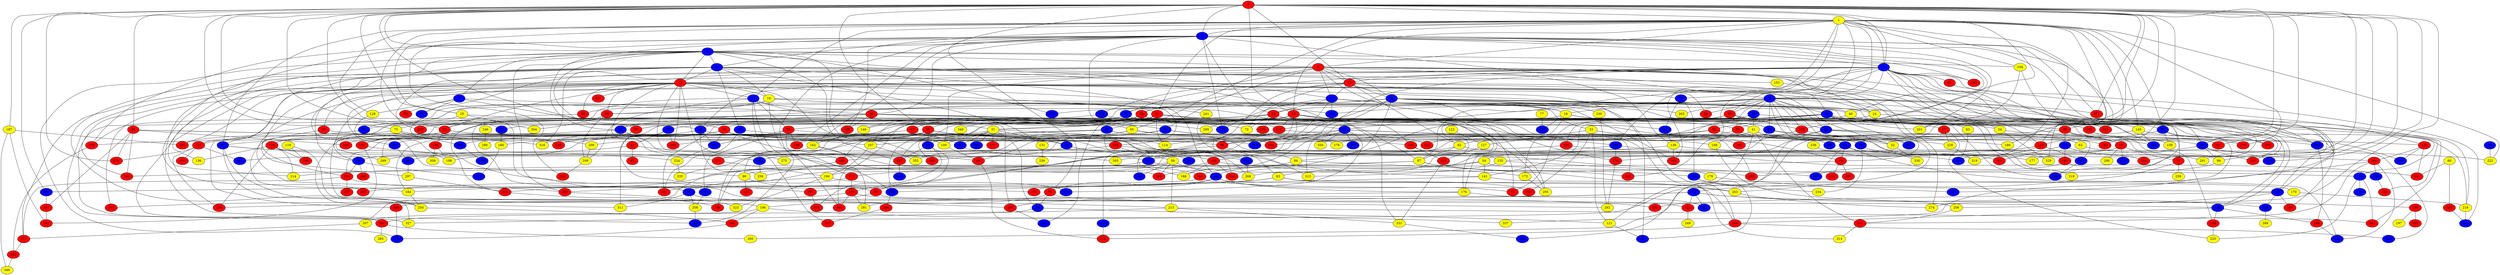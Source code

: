 graph {
0 [style = filled fillcolor = red];
1 [style = filled fillcolor = yellow];
2 [style = filled fillcolor = blue];
3 [style = filled fillcolor = blue];
4 [style = filled fillcolor = blue];
5 [style = filled fillcolor = red];
6 [style = filled fillcolor = blue];
7 [style = filled fillcolor = blue];
8 [style = filled fillcolor = blue];
9 [style = filled fillcolor = blue];
10 [style = filled fillcolor = red];
11 [style = filled fillcolor = blue];
12 [style = filled fillcolor = red];
13 [style = filled fillcolor = red];
14 [style = filled fillcolor = blue];
15 [style = filled fillcolor = blue];
16 [style = filled fillcolor = yellow];
17 [style = filled fillcolor = blue];
18 [style = filled fillcolor = yellow];
19 [style = filled fillcolor = red];
20 [style = filled fillcolor = red];
21 [style = filled fillcolor = red];
22 [style = filled fillcolor = red];
23 [style = filled fillcolor = red];
24 [style = filled fillcolor = yellow];
25 [style = filled fillcolor = yellow];
26 [style = filled fillcolor = red];
27 [style = filled fillcolor = red];
28 [style = filled fillcolor = blue];
29 [style = filled fillcolor = blue];
30 [style = filled fillcolor = blue];
31 [style = filled fillcolor = yellow];
32 [style = filled fillcolor = yellow];
33 [style = filled fillcolor = yellow];
34 [style = filled fillcolor = yellow];
35 [style = filled fillcolor = blue];
36 [style = filled fillcolor = blue];
37 [style = filled fillcolor = red];
38 [style = filled fillcolor = blue];
39 [style = filled fillcolor = red];
40 [style = filled fillcolor = yellow];
41 [style = filled fillcolor = yellow];
42 [style = filled fillcolor = blue];
43 [style = filled fillcolor = red];
44 [style = filled fillcolor = blue];
45 [style = filled fillcolor = blue];
46 [style = filled fillcolor = blue];
47 [style = filled fillcolor = red];
48 [style = filled fillcolor = red];
49 [style = filled fillcolor = red];
50 [style = filled fillcolor = red];
51 [style = filled fillcolor = blue];
52 [style = filled fillcolor = blue];
53 [style = filled fillcolor = red];
54 [style = filled fillcolor = yellow];
55 [style = filled fillcolor = red];
56 [style = filled fillcolor = blue];
57 [style = filled fillcolor = blue];
58 [style = filled fillcolor = red];
59 [style = filled fillcolor = yellow];
60 [style = filled fillcolor = yellow];
61 [style = filled fillcolor = blue];
62 [style = filled fillcolor = yellow];
63 [style = filled fillcolor = blue];
64 [style = filled fillcolor = blue];
65 [style = filled fillcolor = yellow];
66 [style = filled fillcolor = blue];
67 [style = filled fillcolor = blue];
68 [style = filled fillcolor = red];
69 [style = filled fillcolor = blue];
70 [style = filled fillcolor = blue];
71 [style = filled fillcolor = red];
72 [style = filled fillcolor = yellow];
73 [style = filled fillcolor = red];
74 [style = filled fillcolor = red];
75 [style = filled fillcolor = yellow];
76 [style = filled fillcolor = red];
77 [style = filled fillcolor = yellow];
78 [style = filled fillcolor = blue];
79 [style = filled fillcolor = blue];
80 [style = filled fillcolor = blue];
81 [style = filled fillcolor = red];
82 [style = filled fillcolor = yellow];
83 [style = filled fillcolor = yellow];
84 [style = filled fillcolor = yellow];
85 [style = filled fillcolor = blue];
86 [style = filled fillcolor = blue];
87 [style = filled fillcolor = yellow];
88 [style = filled fillcolor = red];
89 [style = filled fillcolor = red];
90 [style = filled fillcolor = yellow];
91 [style = filled fillcolor = red];
92 [style = filled fillcolor = red];
93 [style = filled fillcolor = yellow];
94 [style = filled fillcolor = blue];
95 [style = filled fillcolor = red];
96 [style = filled fillcolor = red];
97 [style = filled fillcolor = blue];
98 [style = filled fillcolor = red];
99 [style = filled fillcolor = yellow];
100 [style = filled fillcolor = yellow];
101 [style = filled fillcolor = red];
102 [style = filled fillcolor = red];
103 [style = filled fillcolor = red];
104 [style = filled fillcolor = yellow];
105 [style = filled fillcolor = red];
106 [style = filled fillcolor = yellow];
107 [style = filled fillcolor = yellow];
108 [style = filled fillcolor = yellow];
109 [style = filled fillcolor = yellow];
110 [style = filled fillcolor = blue];
111 [style = filled fillcolor = red];
112 [style = filled fillcolor = red];
113 [style = filled fillcolor = red];
114 [style = filled fillcolor = yellow];
115 [style = filled fillcolor = red];
116 [style = filled fillcolor = red];
117 [style = filled fillcolor = blue];
118 [style = filled fillcolor = blue];
119 [style = filled fillcolor = yellow];
120 [style = filled fillcolor = red];
121 [style = filled fillcolor = yellow];
122 [style = filled fillcolor = yellow];
123 [style = filled fillcolor = red];
124 [style = filled fillcolor = red];
125 [style = filled fillcolor = blue];
126 [style = filled fillcolor = blue];
127 [style = filled fillcolor = yellow];
128 [style = filled fillcolor = yellow];
129 [style = filled fillcolor = blue];
130 [style = filled fillcolor = red];
131 [style = filled fillcolor = yellow];
132 [style = filled fillcolor = red];
133 [style = filled fillcolor = blue];
134 [style = filled fillcolor = red];
135 [style = filled fillcolor = red];
136 [style = filled fillcolor = yellow];
137 [style = filled fillcolor = red];
138 [style = filled fillcolor = blue];
139 [style = filled fillcolor = yellow];
140 [style = filled fillcolor = blue];
141 [style = filled fillcolor = yellow];
142 [style = filled fillcolor = red];
143 [style = filled fillcolor = red];
144 [style = filled fillcolor = blue];
145 [style = filled fillcolor = yellow];
146 [style = filled fillcolor = yellow];
147 [style = filled fillcolor = blue];
148 [style = filled fillcolor = red];
149 [style = filled fillcolor = red];
150 [style = filled fillcolor = blue];
151 [style = filled fillcolor = yellow];
152 [style = filled fillcolor = red];
153 [style = filled fillcolor = blue];
154 [style = filled fillcolor = blue];
155 [style = filled fillcolor = yellow];
156 [style = filled fillcolor = red];
157 [style = filled fillcolor = blue];
158 [style = filled fillcolor = red];
159 [style = filled fillcolor = blue];
160 [style = filled fillcolor = red];
161 [style = filled fillcolor = blue];
162 [style = filled fillcolor = yellow];
163 [style = filled fillcolor = red];
164 [style = filled fillcolor = red];
165 [style = filled fillcolor = red];
166 [style = filled fillcolor = yellow];
167 [style = filled fillcolor = blue];
168 [style = filled fillcolor = red];
169 [style = filled fillcolor = red];
170 [style = filled fillcolor = yellow];
171 [style = filled fillcolor = red];
172 [style = filled fillcolor = yellow];
173 [style = filled fillcolor = red];
174 [style = filled fillcolor = blue];
175 [style = filled fillcolor = blue];
176 [style = filled fillcolor = yellow];
177 [style = filled fillcolor = yellow];
178 [style = filled fillcolor = blue];
179 [style = filled fillcolor = yellow];
180 [style = filled fillcolor = yellow];
181 [style = filled fillcolor = blue];
182 [style = filled fillcolor = red];
183 [style = filled fillcolor = red];
184 [style = filled fillcolor = yellow];
185 [style = filled fillcolor = red];
186 [style = filled fillcolor = red];
187 [style = filled fillcolor = yellow];
188 [style = filled fillcolor = yellow];
189 [style = filled fillcolor = blue];
190 [style = filled fillcolor = red];
191 [style = filled fillcolor = red];
192 [style = filled fillcolor = blue];
193 [style = filled fillcolor = blue];
194 [style = filled fillcolor = yellow];
195 [style = filled fillcolor = red];
196 [style = filled fillcolor = red];
197 [style = filled fillcolor = yellow];
198 [style = filled fillcolor = yellow];
199 [style = filled fillcolor = red];
200 [style = filled fillcolor = yellow];
201 [style = filled fillcolor = yellow];
202 [style = filled fillcolor = red];
203 [style = filled fillcolor = red];
204 [style = filled fillcolor = red];
205 [style = filled fillcolor = red];
206 [style = filled fillcolor = yellow];
207 [style = filled fillcolor = yellow];
208 [style = filled fillcolor = yellow];
209 [style = filled fillcolor = yellow];
210 [style = filled fillcolor = red];
211 [style = filled fillcolor = red];
212 [style = filled fillcolor = red];
213 [style = filled fillcolor = yellow];
214 [style = filled fillcolor = yellow];
215 [style = filled fillcolor = red];
216 [style = filled fillcolor = yellow];
217 [style = filled fillcolor = blue];
218 [style = filled fillcolor = blue];
219 [style = filled fillcolor = yellow];
220 [style = filled fillcolor = red];
221 [style = filled fillcolor = red];
222 [style = filled fillcolor = yellow];
223 [style = filled fillcolor = blue];
224 [style = filled fillcolor = yellow];
225 [style = filled fillcolor = yellow];
226 [style = filled fillcolor = blue];
227 [style = filled fillcolor = red];
228 [style = filled fillcolor = red];
229 [style = filled fillcolor = yellow];
230 [style = filled fillcolor = yellow];
231 [style = filled fillcolor = red];
232 [style = filled fillcolor = red];
233 [style = filled fillcolor = red];
234 [style = filled fillcolor = yellow];
235 [style = filled fillcolor = red];
236 [style = filled fillcolor = yellow];
237 [style = filled fillcolor = red];
238 [style = filled fillcolor = red];
239 [style = filled fillcolor = yellow];
240 [style = filled fillcolor = blue];
241 [style = filled fillcolor = yellow];
242 [style = filled fillcolor = blue];
243 [style = filled fillcolor = blue];
244 [style = filled fillcolor = blue];
245 [style = filled fillcolor = blue];
246 [style = filled fillcolor = yellow];
247 [style = filled fillcolor = blue];
248 [style = filled fillcolor = red];
249 [style = filled fillcolor = yellow];
250 [style = filled fillcolor = yellow];
251 [style = filled fillcolor = red];
252 [style = filled fillcolor = blue];
253 [style = filled fillcolor = red];
254 [style = filled fillcolor = blue];
255 [style = filled fillcolor = red];
256 [style = filled fillcolor = yellow];
257 [style = filled fillcolor = blue];
258 [style = filled fillcolor = yellow];
259 [style = filled fillcolor = red];
260 [style = filled fillcolor = red];
261 [style = filled fillcolor = red];
262 [style = filled fillcolor = red];
263 [style = filled fillcolor = yellow];
264 [style = filled fillcolor = red];
265 [style = filled fillcolor = yellow];
266 [style = filled fillcolor = yellow];
267 [style = filled fillcolor = red];
268 [style = filled fillcolor = yellow];
269 [style = filled fillcolor = yellow];
270 [style = filled fillcolor = red];
271 [style = filled fillcolor = red];
272 [style = filled fillcolor = blue];
273 [style = filled fillcolor = red];
274 [style = filled fillcolor = yellow];
275 [style = filled fillcolor = yellow];
276 [style = filled fillcolor = red];
277 [style = filled fillcolor = red];
278 [style = filled fillcolor = yellow];
279 [style = filled fillcolor = red];
280 [style = filled fillcolor = blue];
281 [style = filled fillcolor = yellow];
282 [style = filled fillcolor = red];
283 [style = filled fillcolor = red];
284 [style = filled fillcolor = blue];
285 [style = filled fillcolor = yellow];
286 [style = filled fillcolor = blue];
287 [style = filled fillcolor = blue];
288 [style = filled fillcolor = blue];
289 [style = filled fillcolor = yellow];
290 [style = filled fillcolor = yellow];
291 [style = filled fillcolor = yellow];
292 [style = filled fillcolor = yellow];
293 [style = filled fillcolor = yellow];
294 [style = filled fillcolor = red];
295 [style = filled fillcolor = blue];
296 [style = filled fillcolor = red];
297 [style = filled fillcolor = yellow];
298 [style = filled fillcolor = red];
299 [style = filled fillcolor = yellow];
300 [style = filled fillcolor = yellow];
301 [style = filled fillcolor = red];
302 [style = filled fillcolor = red];
303 [style = filled fillcolor = red];
304 [style = filled fillcolor = yellow];
305 [style = filled fillcolor = yellow];
306 [style = filled fillcolor = blue];
307 [style = filled fillcolor = red];
308 [style = filled fillcolor = red];
309 [style = filled fillcolor = yellow];
310 [style = filled fillcolor = red];
311 [style = filled fillcolor = yellow];
312 [style = filled fillcolor = red];
313 [style = filled fillcolor = yellow];
314 [style = filled fillcolor = yellow];
315 [style = filled fillcolor = red];
316 [style = filled fillcolor = yellow];
317 [style = filled fillcolor = red];
318 [style = filled fillcolor = red];
319 [style = filled fillcolor = yellow];
320 [style = filled fillcolor = red];
321 [style = filled fillcolor = red];
322 [style = filled fillcolor = blue];
323 [style = filled fillcolor = yellow];
324 [style = filled fillcolor = red];
325 [style = filled fillcolor = blue];
326 [style = filled fillcolor = red];
327 [style = filled fillcolor = yellow];
328 [style = filled fillcolor = blue];
329 [style = filled fillcolor = yellow];
330 [style = filled fillcolor = yellow];
331 [style = filled fillcolor = yellow];
332 [style = filled fillcolor = red];
333 [style = filled fillcolor = blue];
334 [style = filled fillcolor = blue];
335 [style = filled fillcolor = yellow];
336 [style = filled fillcolor = blue];
337 [style = filled fillcolor = yellow];
338 [style = filled fillcolor = blue];
339 [style = filled fillcolor = blue];
340 [style = filled fillcolor = blue];
341 [style = filled fillcolor = red];
342 [style = filled fillcolor = red];
343 [style = filled fillcolor = red];
344 [style = filled fillcolor = red];
345 [style = filled fillcolor = blue];
346 [style = filled fillcolor = yellow];
347 [style = filled fillcolor = blue];
348 [style = filled fillcolor = red];
349 [style = filled fillcolor = yellow];
350 [style = filled fillcolor = yellow];
351 [style = filled fillcolor = red];
352 [style = filled fillcolor = yellow];
353 [style = filled fillcolor = red];
0 -- 12;
0 -- 13;
0 -- 23;
0 -- 25;
0 -- 26;
0 -- 37;
0 -- 45;
0 -- 48;
0 -- 49;
0 -- 55;
0 -- 56;
0 -- 61;
0 -- 75;
0 -- 76;
0 -- 129;
0 -- 137;
0 -- 4;
0 -- 3;
0 -- 2;
0 -- 1;
0 -- 142;
0 -- 177;
0 -- 180;
0 -- 187;
0 -- 204;
0 -- 251;
0 -- 270;
0 -- 274;
0 -- 280;
0 -- 291;
1 -- 2;
1 -- 3;
1 -- 5;
1 -- 8;
1 -- 13;
1 -- 15;
1 -- 21;
1 -- 25;
1 -- 39;
1 -- 65;
1 -- 67;
1 -- 70;
1 -- 89;
1 -- 104;
1 -- 128;
1 -- 144;
1 -- 145;
1 -- 152;
1 -- 163;
1 -- 186;
1 -- 192;
1 -- 222;
1 -- 279;
1 -- 310;
1 -- 329;
2 -- 3;
2 -- 4;
2 -- 6;
2 -- 8;
2 -- 20;
2 -- 22;
2 -- 35;
2 -- 40;
2 -- 99;
2 -- 105;
2 -- 149;
2 -- 162;
2 -- 178;
2 -- 183;
2 -- 201;
2 -- 228;
2 -- 251;
2 -- 255;
2 -- 295;
2 -- 299;
2 -- 312;
2 -- 341;
3 -- 8;
3 -- 10;
3 -- 12;
3 -- 28;
3 -- 34;
3 -- 42;
3 -- 45;
3 -- 53;
3 -- 71;
3 -- 79;
3 -- 87;
3 -- 91;
3 -- 183;
3 -- 189;
3 -- 233;
3 -- 244;
3 -- 283;
3 -- 336;
3 -- 338;
4 -- 5;
4 -- 6;
4 -- 7;
4 -- 10;
4 -- 24;
4 -- 28;
4 -- 100;
4 -- 104;
4 -- 147;
4 -- 203;
4 -- 214;
4 -- 237;
4 -- 267;
4 -- 331;
4 -- 332;
4 -- 333;
5 -- 9;
5 -- 12;
5 -- 14;
5 -- 17;
5 -- 36;
5 -- 51;
5 -- 74;
5 -- 97;
5 -- 100;
5 -- 101;
5 -- 175;
5 -- 176;
5 -- 274;
5 -- 316;
5 -- 337;
6 -- 10;
6 -- 16;
6 -- 17;
6 -- 46;
6 -- 67;
6 -- 69;
6 -- 131;
6 -- 136;
6 -- 139;
6 -- 151;
6 -- 248;
6 -- 259;
6 -- 271;
6 -- 327;
7 -- 20;
7 -- 65;
7 -- 97;
7 -- 128;
7 -- 351;
8 -- 9;
8 -- 11;
8 -- 18;
8 -- 22;
8 -- 32;
8 -- 35;
8 -- 38;
8 -- 42;
8 -- 44;
8 -- 66;
8 -- 78;
8 -- 85;
8 -- 88;
8 -- 89;
8 -- 139;
8 -- 146;
8 -- 147;
8 -- 153;
8 -- 251;
8 -- 255;
8 -- 265;
8 -- 302;
8 -- 343;
8 -- 353;
9 -- 37;
9 -- 69;
9 -- 70;
9 -- 92;
9 -- 93;
9 -- 101;
9 -- 110;
9 -- 120;
9 -- 160;
9 -- 201;
9 -- 205;
9 -- 216;
9 -- 219;
9 -- 252;
9 -- 334;
9 -- 344;
10 -- 11;
10 -- 15;
10 -- 16;
10 -- 23;
10 -- 24;
10 -- 34;
10 -- 50;
10 -- 68;
10 -- 90;
10 -- 98;
10 -- 111;
10 -- 153;
10 -- 157;
10 -- 161;
10 -- 190;
10 -- 205;
10 -- 212;
10 -- 219;
10 -- 220;
10 -- 242;
10 -- 265;
10 -- 297;
10 -- 307;
10 -- 315;
11 -- 56;
11 -- 189;
11 -- 247;
11 -- 257;
11 -- 303;
11 -- 313;
11 -- 325;
11 -- 338;
11 -- 350;
12 -- 14;
12 -- 17;
12 -- 19;
12 -- 32;
12 -- 72;
12 -- 79;
12 -- 82;
12 -- 88;
12 -- 95;
12 -- 152;
12 -- 161;
12 -- 243;
12 -- 273;
13 -- 28;
13 -- 29;
13 -- 31;
13 -- 44;
13 -- 55;
13 -- 58;
13 -- 96;
13 -- 105;
13 -- 112;
13 -- 130;
13 -- 176;
13 -- 182;
13 -- 217;
13 -- 233;
13 -- 261;
13 -- 349;
14 -- 18;
14 -- 19;
14 -- 40;
14 -- 68;
14 -- 80;
14 -- 84;
14 -- 93;
14 -- 98;
14 -- 112;
14 -- 126;
14 -- 167;
14 -- 184;
14 -- 230;
14 -- 264;
14 -- 293;
14 -- 306;
15 -- 21;
15 -- 31;
15 -- 58;
15 -- 173;
15 -- 192;
15 -- 209;
15 -- 295;
16 -- 40;
16 -- 94;
16 -- 98;
16 -- 103;
16 -- 124;
16 -- 241;
16 -- 281;
17 -- 18;
17 -- 22;
17 -- 24;
17 -- 33;
17 -- 153;
17 -- 163;
17 -- 178;
17 -- 188;
18 -- 27;
18 -- 41;
18 -- 49;
18 -- 172;
18 -- 245;
18 -- 321;
19 -- 23;
19 -- 26;
19 -- 47;
19 -- 72;
19 -- 73;
19 -- 125;
19 -- 143;
19 -- 149;
19 -- 171;
19 -- 178;
19 -- 235;
19 -- 322;
19 -- 326;
20 -- 39;
20 -- 51;
20 -- 87;
20 -- 186;
20 -- 195;
20 -- 220;
20 -- 259;
20 -- 293;
21 -- 30;
21 -- 31;
21 -- 34;
21 -- 61;
21 -- 94;
21 -- 112;
21 -- 114;
21 -- 218;
21 -- 284;
21 -- 288;
21 -- 318;
22 -- 35;
22 -- 37;
22 -- 72;
22 -- 85;
22 -- 132;
22 -- 202;
22 -- 216;
22 -- 299;
22 -- 314;
23 -- 108;
23 -- 141;
23 -- 196;
23 -- 269;
24 -- 141;
24 -- 244;
25 -- 168;
25 -- 238;
25 -- 304;
26 -- 32;
26 -- 64;
26 -- 90;
26 -- 114;
26 -- 130;
26 -- 168;
26 -- 199;
26 -- 269;
26 -- 308;
27 -- 225;
27 -- 229;
28 -- 67;
28 -- 159;
28 -- 256;
28 -- 344;
29 -- 43;
29 -- 205;
29 -- 311;
30 -- 56;
30 -- 64;
30 -- 133;
30 -- 184;
30 -- 232;
30 -- 253;
31 -- 36;
31 -- 52;
31 -- 83;
31 -- 86;
31 -- 100;
31 -- 117;
31 -- 190;
31 -- 277;
31 -- 286;
31 -- 348;
32 -- 330;
33 -- 66;
33 -- 74;
33 -- 121;
33 -- 123;
33 -- 127;
34 -- 193;
34 -- 329;
35 -- 132;
35 -- 288;
36 -- 287;
37 -- 140;
38 -- 41;
38 -- 73;
38 -- 312;
39 -- 57;
39 -- 99;
39 -- 109;
39 -- 148;
39 -- 235;
40 -- 106;
40 -- 126;
40 -- 145;
41 -- 45;
41 -- 53;
41 -- 82;
41 -- 121;
41 -- 200;
41 -- 211;
41 -- 252;
41 -- 278;
42 -- 85;
42 -- 107;
42 -- 146;
42 -- 341;
43 -- 81;
43 -- 254;
43 -- 287;
44 -- 137;
44 -- 180;
44 -- 203;
44 -- 263;
44 -- 340;
45 -- 99;
45 -- 101;
45 -- 155;
45 -- 339;
46 -- 52;
46 -- 321;
47 -- 166;
47 -- 268;
48 -- 117;
48 -- 232;
48 -- 248;
48 -- 270;
48 -- 317;
48 -- 338;
49 -- 78;
49 -- 96;
49 -- 102;
49 -- 103;
49 -- 107;
49 -- 124;
49 -- 159;
49 -- 191;
49 -- 229;
49 -- 250;
49 -- 290;
49 -- 316;
50 -- 191;
50 -- 316;
51 -- 62;
51 -- 102;
51 -- 113;
51 -- 198;
52 -- 59;
52 -- 133;
52 -- 352;
53 -- 54;
53 -- 71;
53 -- 157;
53 -- 266;
53 -- 272;
54 -- 83;
54 -- 110;
54 -- 141;
54 -- 165;
55 -- 62;
55 -- 96;
55 -- 108;
57 -- 143;
57 -- 291;
57 -- 301;
58 -- 84;
58 -- 149;
58 -- 154;
58 -- 159;
58 -- 199;
59 -- 69;
59 -- 80;
59 -- 213;
59 -- 303;
59 -- 318;
59 -- 348;
60 -- 231;
60 -- 320;
61 -- 166;
62 -- 129;
63 -- 222;
64 -- 95;
64 -- 237;
64 -- 324;
65 -- 107;
65 -- 278;
65 -- 335;
65 -- 347;
66 -- 74;
66 -- 164;
66 -- 194;
66 -- 328;
66 -- 347;
67 -- 224;
67 -- 238;
67 -- 250;
67 -- 327;
68 -- 75;
69 -- 73;
69 -- 76;
69 -- 176;
69 -- 195;
69 -- 264;
69 -- 321;
70 -- 109;
70 -- 152;
70 -- 233;
70 -- 253;
71 -- 118;
71 -- 258;
74 -- 158;
74 -- 214;
74 -- 296;
75 -- 140;
75 -- 200;
75 -- 283;
76 -- 86;
76 -- 106;
76 -- 292;
77 -- 245;
78 -- 234;
78 -- 329;
79 -- 125;
79 -- 223;
82 -- 87;
82 -- 157;
82 -- 177;
83 -- 123;
83 -- 167;
83 -- 184;
83 -- 288;
84 -- 188;
84 -- 263;
85 -- 116;
85 -- 275;
85 -- 330;
86 -- 121;
86 -- 327;
87 -- 90;
87 -- 248;
87 -- 253;
87 -- 310;
89 -- 137;
89 -- 237;
89 -- 255;
89 -- 268;
90 -- 95;
90 -- 115;
91 -- 116;
92 -- 105;
92 -- 113;
92 -- 142;
93 -- 144;
94 -- 111;
95 -- 126;
95 -- 326;
96 -- 155;
96 -- 210;
98 -- 209;
98 -- 304;
99 -- 219;
100 -- 102;
102 -- 276;
103 -- 160;
103 -- 161;
103 -- 222;
104 -- 201;
104 -- 284;
105 -- 282;
106 -- 207;
106 -- 262;
106 -- 337;
107 -- 194;
107 -- 352;
108 -- 206;
110 -- 138;
110 -- 225;
110 -- 343;
111 -- 134;
111 -- 156;
111 -- 247;
111 -- 270;
112 -- 114;
112 -- 131;
112 -- 244;
112 -- 254;
116 -- 164;
116 -- 218;
116 -- 231;
117 -- 305;
118 -- 134;
118 -- 135;
118 -- 181;
118 -- 221;
118 -- 240;
118 -- 281;
119 -- 169;
119 -- 311;
120 -- 305;
120 -- 319;
121 -- 243;
122 -- 127;
124 -- 134;
124 -- 136;
124 -- 169;
124 -- 214;
124 -- 275;
125 -- 139;
126 -- 148;
126 -- 264;
126 -- 298;
127 -- 215;
128 -- 198;
130 -- 144;
130 -- 215;
131 -- 236;
132 -- 171;
132 -- 342;
135 -- 185;
135 -- 197;
139 -- 163;
139 -- 199;
139 -- 204;
140 -- 150;
141 -- 170;
141 -- 273;
143 -- 231;
143 -- 347;
145 -- 279;
145 -- 300;
145 -- 306;
146 -- 162;
148 -- 225;
151 -- 167;
152 -- 193;
152 -- 242;
152 -- 308;
152 -- 319;
154 -- 208;
155 -- 179;
155 -- 313;
157 -- 172;
157 -- 207;
159 -- 224;
160 -- 173;
160 -- 188;
160 -- 223;
160 -- 308;
161 -- 174;
161 -- 191;
161 -- 260;
162 -- 165;
162 -- 269;
162 -- 303;
164 -- 211;
164 -- 226;
164 -- 262;
164 -- 328;
165 -- 263;
165 -- 280;
166 -- 174;
167 -- 206;
167 -- 240;
167 -- 332;
167 -- 353;
170 -- 216;
171 -- 194;
172 -- 293;
173 -- 192;
173 -- 210;
175 -- 259;
175 -- 310;
176 -- 181;
176 -- 238;
179 -- 334;
182 -- 279;
184 -- 250;
187 -- 283;
187 -- 342;
187 -- 346;
189 -- 190;
189 -- 226;
189 -- 235;
191 -- 203;
191 -- 227;
191 -- 271;
192 -- 208;
192 -- 213;
192 -- 311;
193 -- 284;
194 -- 267;
194 -- 323;
194 -- 325;
195 -- 324;
196 -- 198;
196 -- 309;
199 -- 256;
200 -- 209;
203 -- 323;
206 -- 211;
207 -- 271;
208 -- 295;
209 -- 228;
210 -- 212;
210 -- 221;
210 -- 281;
210 -- 341;
211 -- 314;
213 -- 220;
213 -- 331;
213 -- 343;
215 -- 331;
216 -- 336;
217 -- 276;
220 -- 285;
220 -- 300;
221 -- 249;
223 -- 234;
223 -- 243;
224 -- 335;
226 -- 302;
229 -- 319;
230 -- 292;
235 -- 292;
237 -- 345;
238 -- 322;
239 -- 301;
240 -- 289;
241 -- 313;
242 -- 256;
244 -- 298;
246 -- 290;
250 -- 262;
254 -- 268;
255 -- 261;
255 -- 306;
262 -- 333;
263 -- 274;
264 -- 276;
264 -- 339;
271 -- 282;
280 -- 317;
282 -- 346;
287 -- 297;
288 -- 294;
294 -- 307;
297 -- 318;
298 -- 328;
317 -- 342;
318 -- 348;
320 -- 336;
326 -- 333;
331 -- 340;
}
